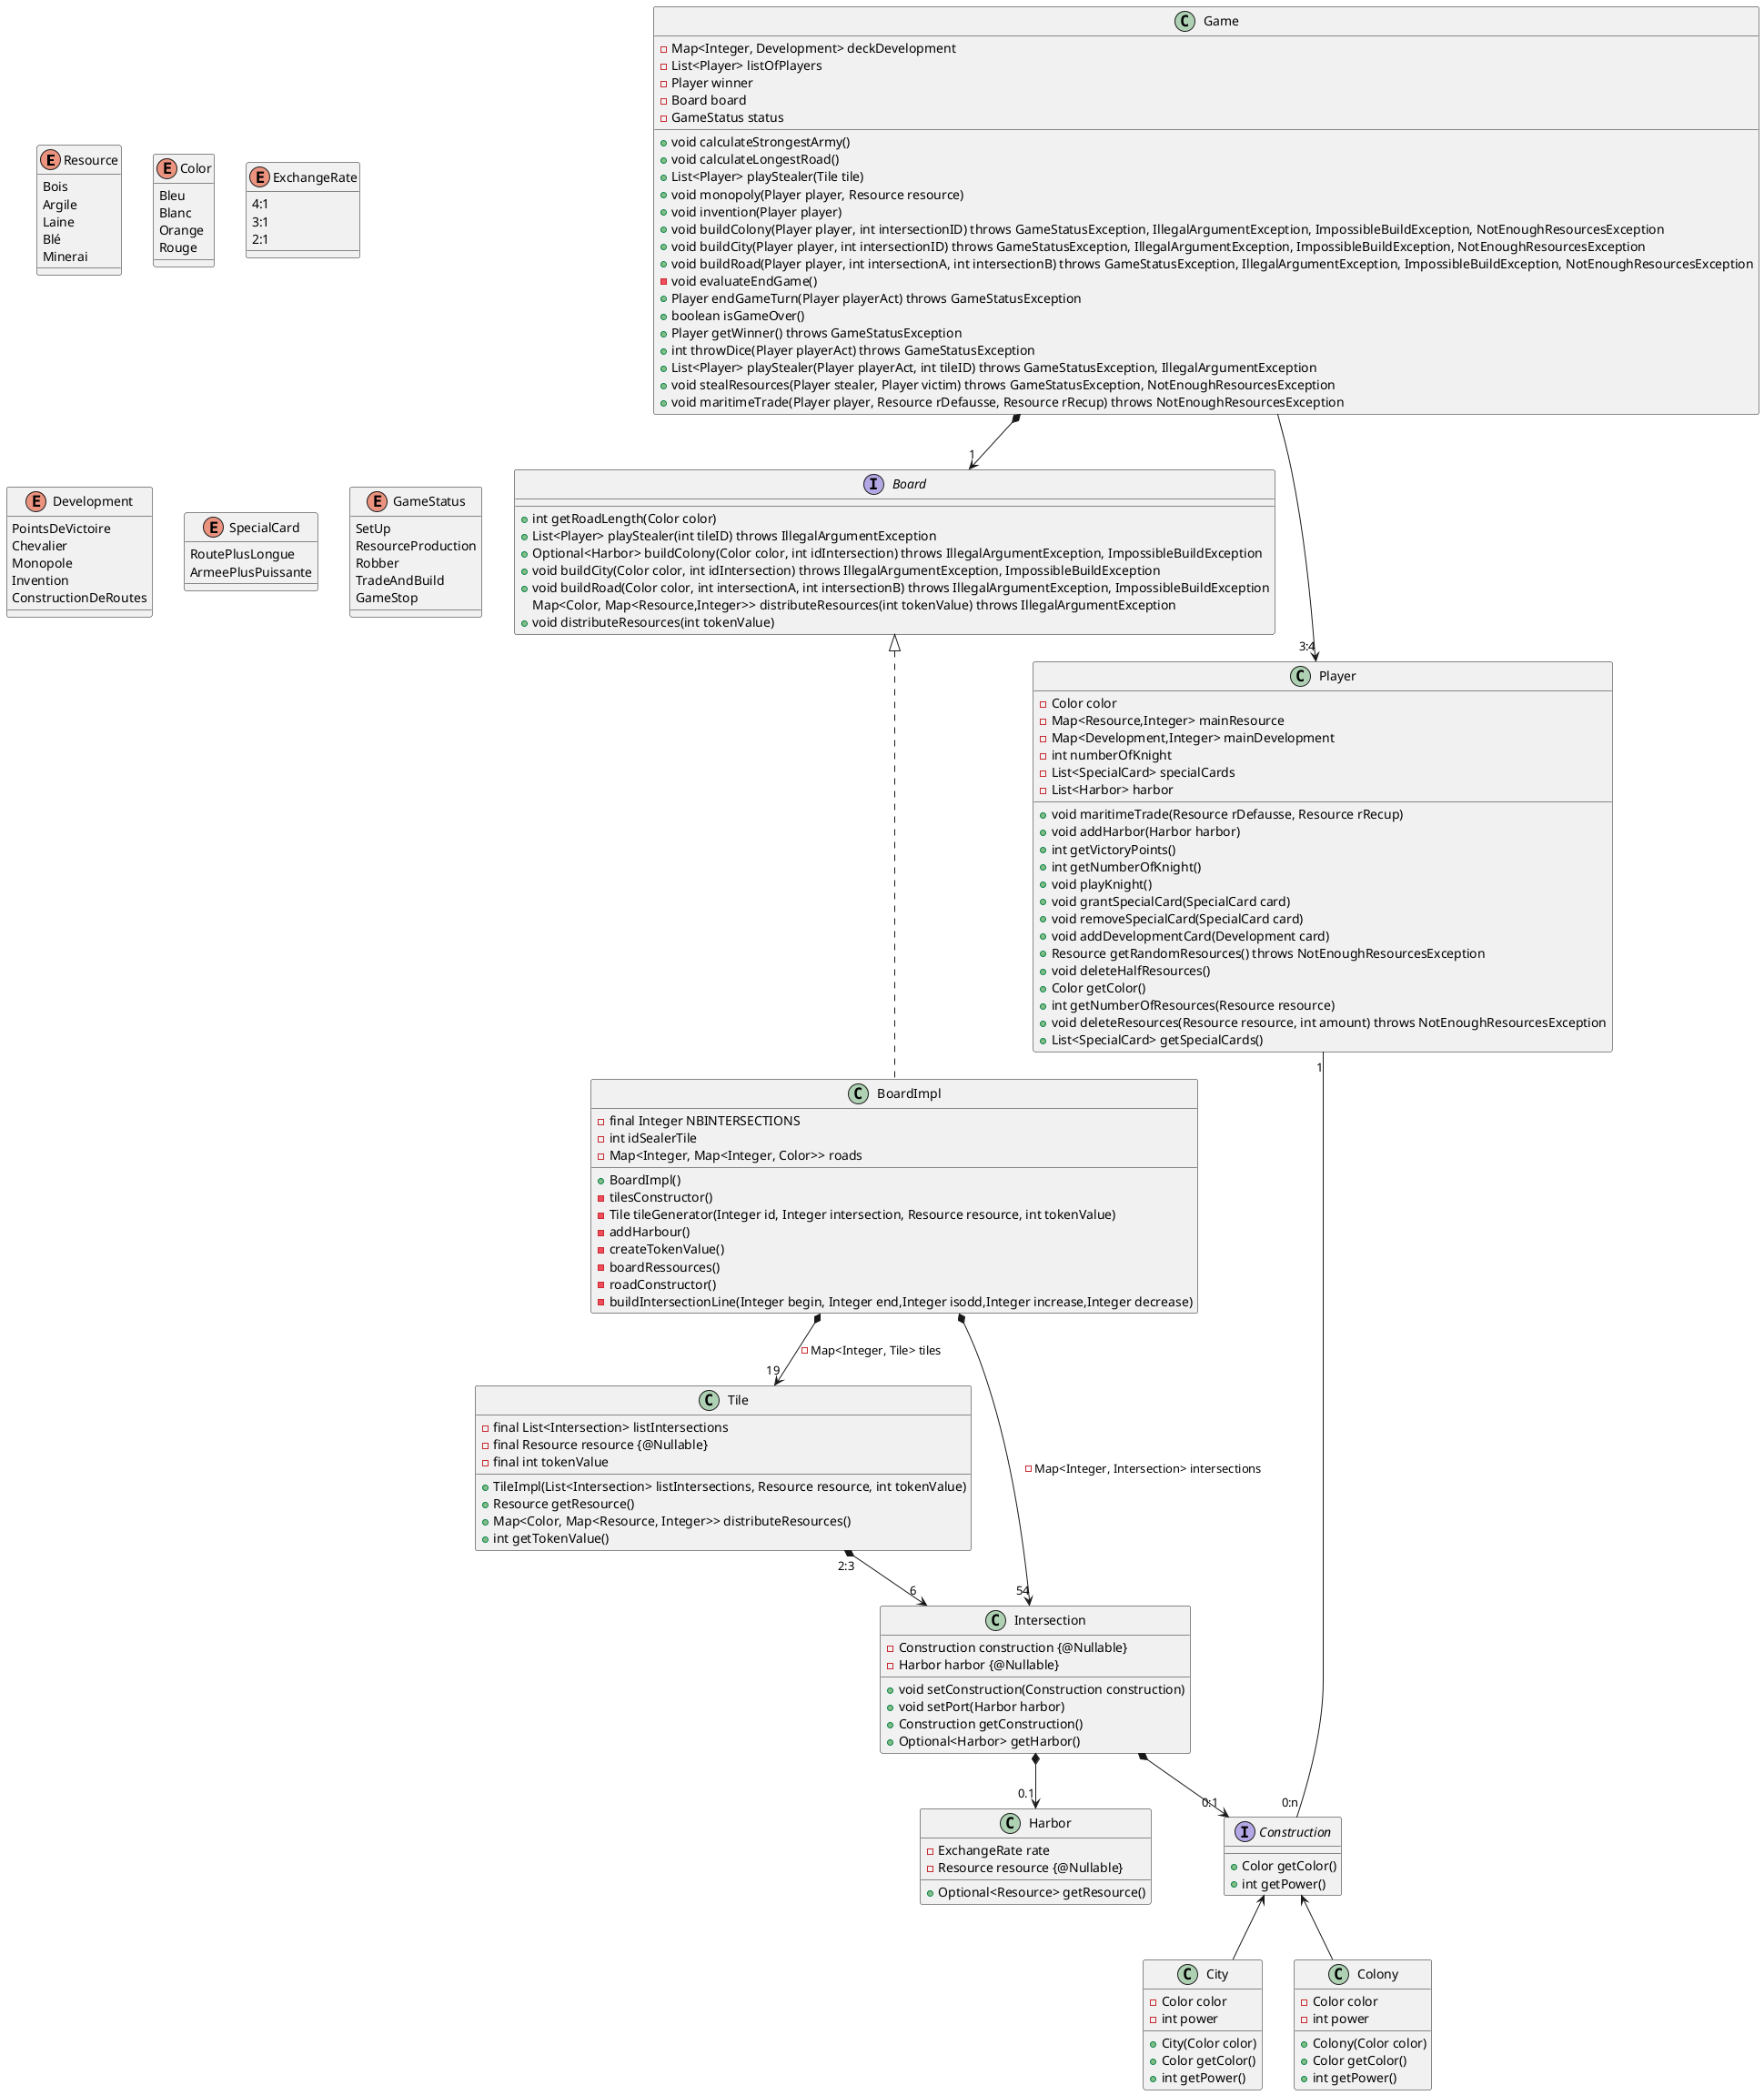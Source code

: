 @startuml
enum Resource {
    Bois
    Argile
    Laine
    Blé
    Minerai
}

enum Color {
    Bleu
    Blanc
    Orange
    Rouge
}

enum ExchangeRate {
    4:1
    3:1
    2:1
}

enum Development {
    PointsDeVictoire
    Chevalier
    Monopole
    Invention
    ConstructionDeRoutes
}

enum SpecialCard {
    RoutePlusLongue
    ArmeePlusPuissante
}

enum GameStatus {
    SetUp
    ResourceProduction
    Robber
    TradeAndBuild
    GameStop
}

class Game {
    - Map<Integer, Development> deckDevelopment
    - List<Player> listOfPlayers
    - Player winner
    - Board board
    - GameStatus status

    + void calculateStrongestArmy()
    + void calculateLongestRoad()
    + List<Player> playStealer(Tile tile)
    + void monopoly(Player player, Resource resource)
    + void invention(Player player)
    + void buildColony(Player player, int intersectionID) throws GameStatusException, IllegalArgumentException, ImpossibleBuildException, NotEnoughResourcesException
    + void buildCity(Player player, int intersectionID) throws GameStatusException, IllegalArgumentException, ImpossibleBuildException, NotEnoughResourcesException
    + void buildRoad(Player player, int intersectionA, int intersectionB) throws GameStatusException, IllegalArgumentException, ImpossibleBuildException, NotEnoughResourcesException
    - void evaluateEndGame()
    + Player endGameTurn(Player playerAct) throws GameStatusException
    + boolean isGameOver()
    + Player getWinner() throws GameStatusException
    + int throwDice(Player playerAct) throws GameStatusException
    + List<Player> playStealer(Player playerAct, int tileID) throws GameStatusException, IllegalArgumentException
    + void stealResources(Player stealer, Player victim) throws GameStatusException, NotEnoughResourcesException
    + void maritimeTrade(Player player, Resource rDefausse, Resource rRecup) throws NotEnoughResourcesException
}

interface Board {
    + int getRoadLength(Color color)
    + List<Player> playStealer(int tileID) throws IllegalArgumentException
    + Optional<Harbor> buildColony(Color color, int idIntersection) throws IllegalArgumentException, ImpossibleBuildException
    + void buildCity(Color color, int idIntersection) throws IllegalArgumentException, ImpossibleBuildException
    + void buildRoad(Color color, int intersectionA, int intersectionB) throws IllegalArgumentException, ImpossibleBuildException
    Map<Color, Map<Resource,Integer>> distributeResources(int tokenValue) throws IllegalArgumentException
    + void distributeResources(int tokenValue)
}

class BoardImpl {
    - final Integer NBINTERSECTIONS
    - int idSealerTile
    - Map<Integer, Map<Integer, Color>> roads

    + BoardImpl()
    - tilesConstructor()
    - Tile tileGenerator(Integer id, Integer intersection, Resource resource, int tokenValue)
    - addHarbour()
    - createTokenValue()
    - boardRessources()
    - roadConstructor()
    - buildIntersectionLine(Integer begin, Integer end,Integer isodd,Integer increase,Integer decrease)
}

class Harbor{
    - ExchangeRate rate
    - Resource resource {@Nullable}

    + Optional<Resource> getResource()
}

class Tile{
    - final List<Intersection> listIntersections
    - final Resource resource {@Nullable}
    - final int tokenValue

    + TileImpl(List<Intersection> listIntersections, Resource resource, int tokenValue)
    + Resource getResource()
    + Map<Color, Map<Resource, Integer>> distributeResources()
    + int getTokenValue()
}

class Intersection{
    - Construction construction {@Nullable}
    - Harbor harbor {@Nullable}

    + void setConstruction(Construction construction)
    + void setPort(Harbor harbor)
    + Construction getConstruction()
    + Optional<Harbor> getHarbor()
}

class Player{
    - Color color
    - Map<Resource,Integer> mainResource
    - Map<Development,Integer> mainDevelopment
    - int numberOfKnight
    - List<SpecialCard> specialCards
    - List<Harbor> harbor

    + void maritimeTrade(Resource rDefausse, Resource rRecup)
    + void addHarbor(Harbor harbor)
    + int getVictoryPoints()
    + int getNumberOfKnight()
    + void playKnight()
    + void grantSpecialCard(SpecialCard card)
    + void removeSpecialCard(SpecialCard card)
    + void addDevelopmentCard(Development card)
    + Resource getRandomResources() throws NotEnoughResourcesException
    + void deleteHalfResources()
    + Color getColor()
    + int getNumberOfResources(Resource resource)
    + void deleteResources(Resource resource, int amount) throws NotEnoughResourcesException
    + List<SpecialCard> getSpecialCards()
}

interface Construction {
    + Color getColor()
    + int getPower()
}

class City {
    - Color color
    - int power

    + City(Color color)
    + Color getColor()
    + int getPower()
}

class Colony {
    - Color color
    - int power

    + Colony(Color color)
    + Color getColor()
    + int getPower()
}

class BoardImpl implements Board

Construction <-d- City
Construction <-d- Colony

Game *--> "1" Board
BoardImpl *--> "19" Tile : - Map<Integer, Tile> tiles
BoardImpl *--> "54" Intersection : - Map<Integer, Intersection> intersections

Tile "2:3" *-->"6" Intersection
Intersection *--> "0:1" Construction

Intersection *--> "0.1" Harbor

Game --> "3:4" Player
Player "1" -- "0:n" Construction
@enduml